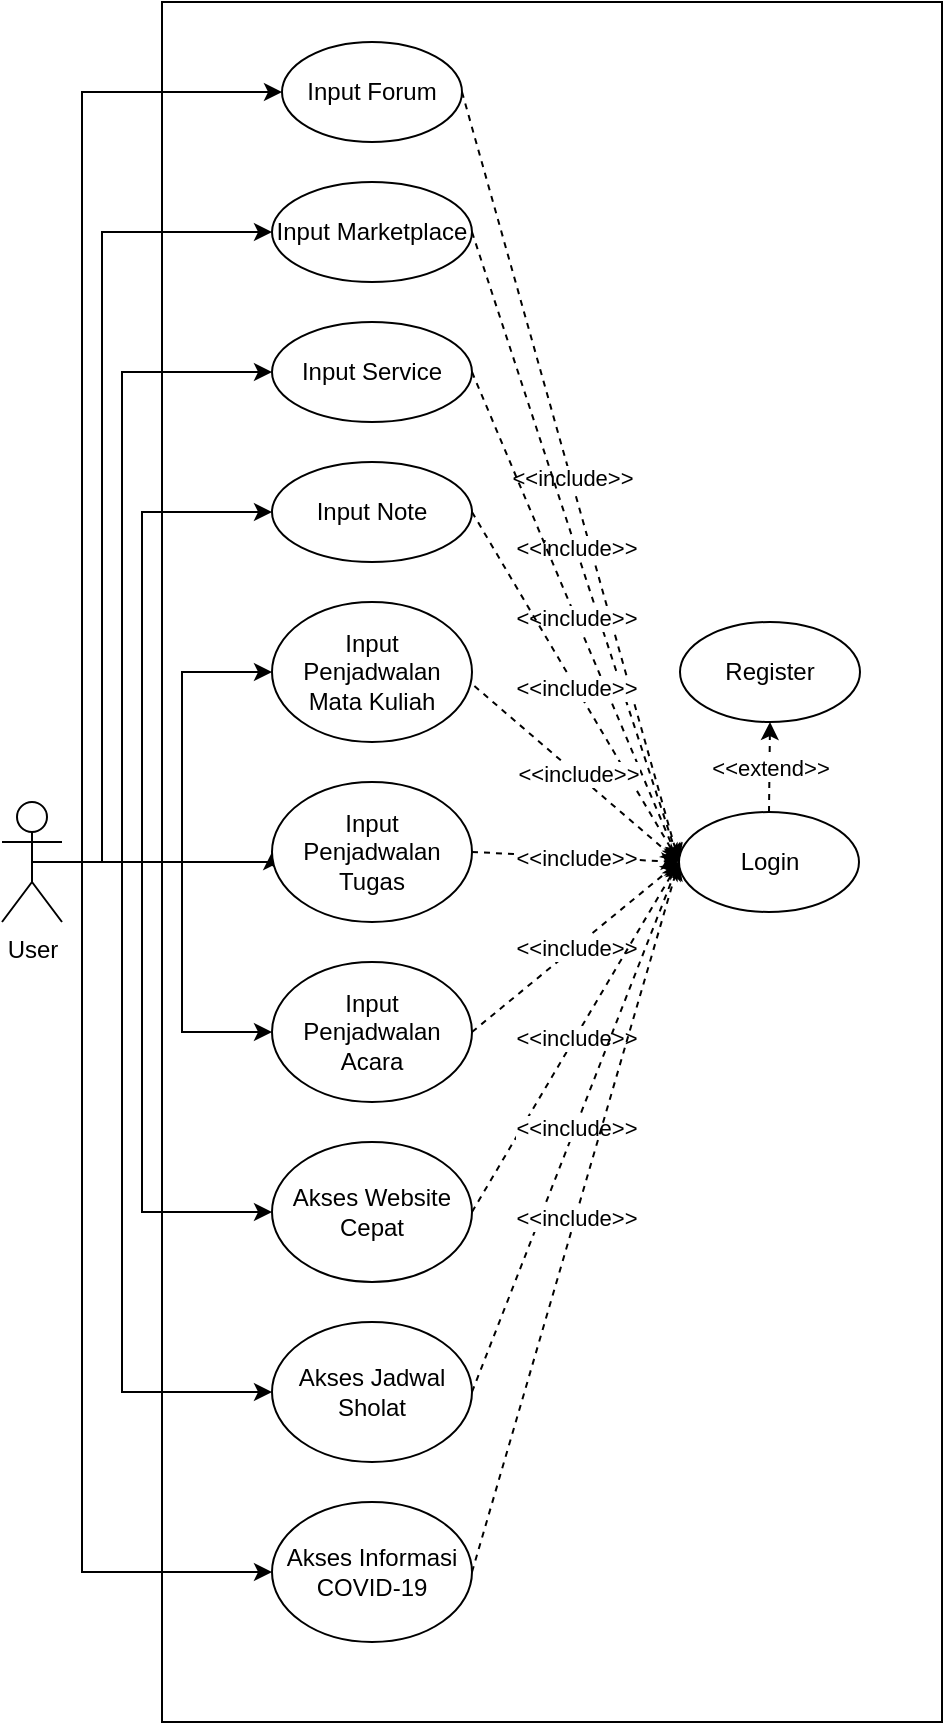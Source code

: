 <mxfile version="18.0.7" type="github">
  <diagram id="cuidMUGQnFR46_Ln-Nmx" name="Page-1">
    <mxGraphModel dx="1014" dy="545" grid="1" gridSize="10" guides="1" tooltips="1" connect="1" arrows="1" fold="1" page="1" pageScale="1" pageWidth="827" pageHeight="1169" math="0" shadow="0">
      <root>
        <mxCell id="0" />
        <mxCell id="1" parent="0" />
        <mxCell id="_36r-6WEK6pU2JLspXlk-4" value="" style="rounded=0;whiteSpace=wrap;html=1;" vertex="1" parent="1">
          <mxGeometry x="110" y="40" width="390" height="860" as="geometry" />
        </mxCell>
        <mxCell id="_36r-6WEK6pU2JLspXlk-15" style="edgeStyle=orthogonalEdgeStyle;rounded=0;orthogonalLoop=1;jettySize=auto;html=1;exitX=0.5;exitY=0.5;exitDx=0;exitDy=0;exitPerimeter=0;entryX=0;entryY=0.5;entryDx=0;entryDy=0;" edge="1" parent="1" source="_36r-6WEK6pU2JLspXlk-1" target="_36r-6WEK6pU2JLspXlk-5">
          <mxGeometry relative="1" as="geometry">
            <Array as="points">
              <mxPoint x="70" y="470" />
              <mxPoint x="70" y="85" />
            </Array>
          </mxGeometry>
        </mxCell>
        <mxCell id="_36r-6WEK6pU2JLspXlk-16" style="edgeStyle=orthogonalEdgeStyle;rounded=0;orthogonalLoop=1;jettySize=auto;html=1;exitX=0.5;exitY=0.5;exitDx=0;exitDy=0;exitPerimeter=0;entryX=0;entryY=0.5;entryDx=0;entryDy=0;" edge="1" parent="1" source="_36r-6WEK6pU2JLspXlk-1" target="_36r-6WEK6pU2JLspXlk-6">
          <mxGeometry relative="1" as="geometry">
            <Array as="points">
              <mxPoint x="80" y="470" />
              <mxPoint x="80" y="155" />
            </Array>
          </mxGeometry>
        </mxCell>
        <mxCell id="_36r-6WEK6pU2JLspXlk-17" style="edgeStyle=orthogonalEdgeStyle;rounded=0;orthogonalLoop=1;jettySize=auto;html=1;exitX=0.5;exitY=0.5;exitDx=0;exitDy=0;exitPerimeter=0;entryX=0;entryY=0.5;entryDx=0;entryDy=0;" edge="1" parent="1" source="_36r-6WEK6pU2JLspXlk-1" target="_36r-6WEK6pU2JLspXlk-7">
          <mxGeometry relative="1" as="geometry">
            <Array as="points">
              <mxPoint x="90" y="470" />
              <mxPoint x="90" y="225" />
            </Array>
          </mxGeometry>
        </mxCell>
        <mxCell id="_36r-6WEK6pU2JLspXlk-18" style="edgeStyle=orthogonalEdgeStyle;rounded=0;orthogonalLoop=1;jettySize=auto;html=1;exitX=0.5;exitY=0.5;exitDx=0;exitDy=0;exitPerimeter=0;entryX=0;entryY=0.5;entryDx=0;entryDy=0;" edge="1" parent="1" source="_36r-6WEK6pU2JLspXlk-1" target="_36r-6WEK6pU2JLspXlk-8">
          <mxGeometry relative="1" as="geometry">
            <Array as="points">
              <mxPoint x="100" y="470" />
              <mxPoint x="100" y="295" />
            </Array>
          </mxGeometry>
        </mxCell>
        <mxCell id="_36r-6WEK6pU2JLspXlk-19" style="edgeStyle=orthogonalEdgeStyle;rounded=0;orthogonalLoop=1;jettySize=auto;html=1;exitX=0.5;exitY=0.5;exitDx=0;exitDy=0;exitPerimeter=0;entryX=0;entryY=0.5;entryDx=0;entryDy=0;" edge="1" parent="1" source="_36r-6WEK6pU2JLspXlk-1" target="_36r-6WEK6pU2JLspXlk-9">
          <mxGeometry relative="1" as="geometry">
            <Array as="points">
              <mxPoint x="120" y="470" />
              <mxPoint x="120" y="375" />
            </Array>
          </mxGeometry>
        </mxCell>
        <mxCell id="_36r-6WEK6pU2JLspXlk-20" style="edgeStyle=orthogonalEdgeStyle;rounded=0;orthogonalLoop=1;jettySize=auto;html=1;exitX=0.5;exitY=0.5;exitDx=0;exitDy=0;exitPerimeter=0;entryX=0;entryY=0.5;entryDx=0;entryDy=0;" edge="1" parent="1" source="_36r-6WEK6pU2JLspXlk-1" target="_36r-6WEK6pU2JLspXlk-10">
          <mxGeometry relative="1" as="geometry">
            <Array as="points">
              <mxPoint x="165" y="470" />
            </Array>
          </mxGeometry>
        </mxCell>
        <mxCell id="_36r-6WEK6pU2JLspXlk-21" style="edgeStyle=orthogonalEdgeStyle;rounded=0;orthogonalLoop=1;jettySize=auto;html=1;exitX=0.5;exitY=0.5;exitDx=0;exitDy=0;exitPerimeter=0;entryX=0;entryY=0.5;entryDx=0;entryDy=0;" edge="1" parent="1" source="_36r-6WEK6pU2JLspXlk-1" target="_36r-6WEK6pU2JLspXlk-11">
          <mxGeometry relative="1" as="geometry">
            <Array as="points">
              <mxPoint x="120" y="470" />
              <mxPoint x="120" y="555" />
            </Array>
          </mxGeometry>
        </mxCell>
        <mxCell id="_36r-6WEK6pU2JLspXlk-22" style="edgeStyle=orthogonalEdgeStyle;rounded=0;orthogonalLoop=1;jettySize=auto;html=1;exitX=0.5;exitY=0.5;exitDx=0;exitDy=0;exitPerimeter=0;entryX=0;entryY=0.5;entryDx=0;entryDy=0;" edge="1" parent="1" source="_36r-6WEK6pU2JLspXlk-1" target="_36r-6WEK6pU2JLspXlk-12">
          <mxGeometry relative="1" as="geometry">
            <Array as="points">
              <mxPoint x="100" y="470" />
              <mxPoint x="100" y="645" />
            </Array>
          </mxGeometry>
        </mxCell>
        <mxCell id="_36r-6WEK6pU2JLspXlk-23" style="edgeStyle=orthogonalEdgeStyle;rounded=0;orthogonalLoop=1;jettySize=auto;html=1;exitX=0.5;exitY=0.5;exitDx=0;exitDy=0;exitPerimeter=0;entryX=0;entryY=0.5;entryDx=0;entryDy=0;" edge="1" parent="1" source="_36r-6WEK6pU2JLspXlk-1" target="_36r-6WEK6pU2JLspXlk-13">
          <mxGeometry relative="1" as="geometry">
            <Array as="points">
              <mxPoint x="90" y="470" />
              <mxPoint x="90" y="735" />
            </Array>
          </mxGeometry>
        </mxCell>
        <mxCell id="_36r-6WEK6pU2JLspXlk-24" style="edgeStyle=orthogonalEdgeStyle;rounded=0;orthogonalLoop=1;jettySize=auto;html=1;exitX=0.5;exitY=0.5;exitDx=0;exitDy=0;exitPerimeter=0;entryX=0;entryY=0.5;entryDx=0;entryDy=0;" edge="1" parent="1" source="_36r-6WEK6pU2JLspXlk-1" target="_36r-6WEK6pU2JLspXlk-14">
          <mxGeometry relative="1" as="geometry">
            <Array as="points">
              <mxPoint x="70" y="470" />
              <mxPoint x="70" y="825" />
            </Array>
          </mxGeometry>
        </mxCell>
        <mxCell id="_36r-6WEK6pU2JLspXlk-1" value="User" style="shape=umlActor;verticalLabelPosition=bottom;verticalAlign=top;html=1;outlineConnect=0;" vertex="1" parent="1">
          <mxGeometry x="30" y="440" width="30" height="60" as="geometry" />
        </mxCell>
        <mxCell id="_36r-6WEK6pU2JLspXlk-5" value="Input Forum" style="ellipse;whiteSpace=wrap;html=1;" vertex="1" parent="1">
          <mxGeometry x="170" y="60" width="90" height="50" as="geometry" />
        </mxCell>
        <mxCell id="_36r-6WEK6pU2JLspXlk-6" value="Input Marketplace" style="ellipse;whiteSpace=wrap;html=1;" vertex="1" parent="1">
          <mxGeometry x="165" y="130" width="100" height="50" as="geometry" />
        </mxCell>
        <mxCell id="_36r-6WEK6pU2JLspXlk-7" value="Input Service" style="ellipse;whiteSpace=wrap;html=1;" vertex="1" parent="1">
          <mxGeometry x="165" y="200" width="100" height="50" as="geometry" />
        </mxCell>
        <mxCell id="_36r-6WEK6pU2JLspXlk-8" value="Input Note" style="ellipse;whiteSpace=wrap;html=1;" vertex="1" parent="1">
          <mxGeometry x="165" y="270" width="100" height="50" as="geometry" />
        </mxCell>
        <mxCell id="_36r-6WEK6pU2JLspXlk-9" value="Input Penjadwalan Mata Kuliah" style="ellipse;whiteSpace=wrap;html=1;" vertex="1" parent="1">
          <mxGeometry x="165" y="340" width="100" height="70" as="geometry" />
        </mxCell>
        <mxCell id="_36r-6WEK6pU2JLspXlk-10" value="Input Penjadwalan Tugas" style="ellipse;whiteSpace=wrap;html=1;" vertex="1" parent="1">
          <mxGeometry x="165" y="430" width="100" height="70" as="geometry" />
        </mxCell>
        <mxCell id="_36r-6WEK6pU2JLspXlk-11" value="Input Penjadwalan Acara" style="ellipse;whiteSpace=wrap;html=1;" vertex="1" parent="1">
          <mxGeometry x="165" y="520" width="100" height="70" as="geometry" />
        </mxCell>
        <mxCell id="_36r-6WEK6pU2JLspXlk-12" value="Akses Website Cepat" style="ellipse;whiteSpace=wrap;html=1;" vertex="1" parent="1">
          <mxGeometry x="165" y="610" width="100" height="70" as="geometry" />
        </mxCell>
        <mxCell id="_36r-6WEK6pU2JLspXlk-13" value="Akses Jadwal Sholat" style="ellipse;whiteSpace=wrap;html=1;" vertex="1" parent="1">
          <mxGeometry x="165" y="700" width="100" height="70" as="geometry" />
        </mxCell>
        <mxCell id="_36r-6WEK6pU2JLspXlk-14" value="Akses Informasi COVID-19" style="ellipse;whiteSpace=wrap;html=1;" vertex="1" parent="1">
          <mxGeometry x="165" y="790" width="100" height="70" as="geometry" />
        </mxCell>
        <mxCell id="_36r-6WEK6pU2JLspXlk-25" value="Login" style="ellipse;whiteSpace=wrap;html=1;" vertex="1" parent="1">
          <mxGeometry x="368.5" y="445" width="90" height="50" as="geometry" />
        </mxCell>
        <mxCell id="_36r-6WEK6pU2JLspXlk-34" value="" style="endArrow=classic;html=1;rounded=0;dashed=1;exitX=1;exitY=0.5;exitDx=0;exitDy=0;entryX=0;entryY=0.5;entryDx=0;entryDy=0;" edge="1" parent="1" source="_36r-6WEK6pU2JLspXlk-5" target="_36r-6WEK6pU2JLspXlk-25">
          <mxGeometry relative="1" as="geometry">
            <mxPoint x="260" y="80" as="sourcePoint" />
            <mxPoint x="360" y="80" as="targetPoint" />
          </mxGeometry>
        </mxCell>
        <mxCell id="_36r-6WEK6pU2JLspXlk-35" value="&amp;lt;&amp;lt;include&amp;gt;&amp;gt;" style="edgeLabel;resizable=0;html=1;align=center;verticalAlign=middle;" connectable="0" vertex="1" parent="_36r-6WEK6pU2JLspXlk-34">
          <mxGeometry relative="1" as="geometry" />
        </mxCell>
        <mxCell id="_36r-6WEK6pU2JLspXlk-36" value="" style="endArrow=classic;html=1;rounded=0;dashed=1;exitX=1;exitY=0.5;exitDx=0;exitDy=0;entryX=0;entryY=0.5;entryDx=0;entryDy=0;" edge="1" parent="1" source="_36r-6WEK6pU2JLspXlk-6" target="_36r-6WEK6pU2JLspXlk-25">
          <mxGeometry relative="1" as="geometry">
            <mxPoint x="265" y="154.58" as="sourcePoint" />
            <mxPoint x="375" y="154.58" as="targetPoint" />
          </mxGeometry>
        </mxCell>
        <mxCell id="_36r-6WEK6pU2JLspXlk-37" value="&amp;lt;&amp;lt;include&amp;gt;&amp;gt;" style="edgeLabel;resizable=0;html=1;align=center;verticalAlign=middle;" connectable="0" vertex="1" parent="_36r-6WEK6pU2JLspXlk-36">
          <mxGeometry relative="1" as="geometry" />
        </mxCell>
        <mxCell id="_36r-6WEK6pU2JLspXlk-38" value="" style="endArrow=classic;html=1;rounded=0;dashed=1;exitX=1;exitY=0.5;exitDx=0;exitDy=0;entryX=0;entryY=0.5;entryDx=0;entryDy=0;" edge="1" parent="1" source="_36r-6WEK6pU2JLspXlk-7" target="_36r-6WEK6pU2JLspXlk-25">
          <mxGeometry relative="1" as="geometry">
            <mxPoint x="275" y="165" as="sourcePoint" />
            <mxPoint x="380" y="95" as="targetPoint" />
          </mxGeometry>
        </mxCell>
        <mxCell id="_36r-6WEK6pU2JLspXlk-39" value="&amp;lt;&amp;lt;include&amp;gt;&amp;gt;" style="edgeLabel;resizable=0;html=1;align=center;verticalAlign=middle;" connectable="0" vertex="1" parent="_36r-6WEK6pU2JLspXlk-38">
          <mxGeometry relative="1" as="geometry" />
        </mxCell>
        <mxCell id="_36r-6WEK6pU2JLspXlk-40" value="" style="endArrow=classic;html=1;rounded=0;dashed=1;exitX=1;exitY=0.5;exitDx=0;exitDy=0;entryX=0;entryY=0.5;entryDx=0;entryDy=0;" edge="1" parent="1" source="_36r-6WEK6pU2JLspXlk-8" target="_36r-6WEK6pU2JLspXlk-25">
          <mxGeometry relative="1" as="geometry">
            <mxPoint x="275" y="235" as="sourcePoint" />
            <mxPoint x="380" y="95" as="targetPoint" />
          </mxGeometry>
        </mxCell>
        <mxCell id="_36r-6WEK6pU2JLspXlk-41" value="&amp;lt;&amp;lt;include&amp;gt;&amp;gt;" style="edgeLabel;resizable=0;html=1;align=center;verticalAlign=middle;" connectable="0" vertex="1" parent="_36r-6WEK6pU2JLspXlk-40">
          <mxGeometry relative="1" as="geometry" />
        </mxCell>
        <mxCell id="_36r-6WEK6pU2JLspXlk-42" value="" style="endArrow=classic;html=1;rounded=0;dashed=1;exitX=1.012;exitY=0.6;exitDx=0;exitDy=0;entryX=0;entryY=0.5;entryDx=0;entryDy=0;exitPerimeter=0;" edge="1" parent="1" source="_36r-6WEK6pU2JLspXlk-9" target="_36r-6WEK6pU2JLspXlk-25">
          <mxGeometry relative="1" as="geometry">
            <mxPoint x="275" y="305" as="sourcePoint" />
            <mxPoint x="380" y="95" as="targetPoint" />
          </mxGeometry>
        </mxCell>
        <mxCell id="_36r-6WEK6pU2JLspXlk-43" value="&amp;lt;&amp;lt;include&amp;gt;&amp;gt;" style="edgeLabel;resizable=0;html=1;align=center;verticalAlign=middle;" connectable="0" vertex="1" parent="_36r-6WEK6pU2JLspXlk-42">
          <mxGeometry relative="1" as="geometry" />
        </mxCell>
        <mxCell id="_36r-6WEK6pU2JLspXlk-44" value="" style="endArrow=classic;html=1;rounded=0;dashed=1;exitX=1;exitY=0.5;exitDx=0;exitDy=0;entryX=0;entryY=0.5;entryDx=0;entryDy=0;" edge="1" parent="1" source="_36r-6WEK6pU2JLspXlk-10" target="_36r-6WEK6pU2JLspXlk-25">
          <mxGeometry relative="1" as="geometry">
            <mxPoint x="276.2" y="392.0" as="sourcePoint" />
            <mxPoint x="390" y="105" as="targetPoint" />
          </mxGeometry>
        </mxCell>
        <mxCell id="_36r-6WEK6pU2JLspXlk-45" value="&amp;lt;&amp;lt;include&amp;gt;&amp;gt;" style="edgeLabel;resizable=0;html=1;align=center;verticalAlign=middle;" connectable="0" vertex="1" parent="_36r-6WEK6pU2JLspXlk-44">
          <mxGeometry relative="1" as="geometry" />
        </mxCell>
        <mxCell id="_36r-6WEK6pU2JLspXlk-46" value="" style="endArrow=classic;html=1;rounded=0;dashed=1;exitX=1;exitY=0.5;exitDx=0;exitDy=0;entryX=0;entryY=0.5;entryDx=0;entryDy=0;" edge="1" parent="1" source="_36r-6WEK6pU2JLspXlk-11" target="_36r-6WEK6pU2JLspXlk-25">
          <mxGeometry relative="1" as="geometry">
            <mxPoint x="275.0" y="475" as="sourcePoint" />
            <mxPoint x="400" y="115" as="targetPoint" />
          </mxGeometry>
        </mxCell>
        <mxCell id="_36r-6WEK6pU2JLspXlk-47" value="&amp;lt;&amp;lt;include&amp;gt;&amp;gt;" style="edgeLabel;resizable=0;html=1;align=center;verticalAlign=middle;" connectable="0" vertex="1" parent="_36r-6WEK6pU2JLspXlk-46">
          <mxGeometry relative="1" as="geometry" />
        </mxCell>
        <mxCell id="_36r-6WEK6pU2JLspXlk-48" value="" style="endArrow=classic;html=1;rounded=0;dashed=1;exitX=1;exitY=0.5;exitDx=0;exitDy=0;entryX=0;entryY=0.5;entryDx=0;entryDy=0;" edge="1" parent="1" source="_36r-6WEK6pU2JLspXlk-12" target="_36r-6WEK6pU2JLspXlk-25">
          <mxGeometry relative="1" as="geometry">
            <mxPoint x="275.0" y="565" as="sourcePoint" />
            <mxPoint x="410" y="125" as="targetPoint" />
          </mxGeometry>
        </mxCell>
        <mxCell id="_36r-6WEK6pU2JLspXlk-49" value="&amp;lt;&amp;lt;include&amp;gt;&amp;gt;" style="edgeLabel;resizable=0;html=1;align=center;verticalAlign=middle;" connectable="0" vertex="1" parent="_36r-6WEK6pU2JLspXlk-48">
          <mxGeometry relative="1" as="geometry" />
        </mxCell>
        <mxCell id="_36r-6WEK6pU2JLspXlk-50" value="" style="endArrow=classic;html=1;rounded=0;dashed=1;exitX=1;exitY=0.5;exitDx=0;exitDy=0;entryX=0;entryY=0.5;entryDx=0;entryDy=0;" edge="1" parent="1" source="_36r-6WEK6pU2JLspXlk-13" target="_36r-6WEK6pU2JLspXlk-25">
          <mxGeometry relative="1" as="geometry">
            <mxPoint x="275.0" y="655" as="sourcePoint" />
            <mxPoint x="420" y="135" as="targetPoint" />
          </mxGeometry>
        </mxCell>
        <mxCell id="_36r-6WEK6pU2JLspXlk-51" value="&amp;lt;&amp;lt;include&amp;gt;&amp;gt;" style="edgeLabel;resizable=0;html=1;align=center;verticalAlign=middle;" connectable="0" vertex="1" parent="_36r-6WEK6pU2JLspXlk-50">
          <mxGeometry relative="1" as="geometry" />
        </mxCell>
        <mxCell id="_36r-6WEK6pU2JLspXlk-52" value="" style="endArrow=classic;html=1;rounded=0;dashed=1;exitX=1;exitY=0.5;exitDx=0;exitDy=0;entryX=0;entryY=0.5;entryDx=0;entryDy=0;" edge="1" parent="1" source="_36r-6WEK6pU2JLspXlk-14" target="_36r-6WEK6pU2JLspXlk-25">
          <mxGeometry relative="1" as="geometry">
            <mxPoint x="275.0" y="745" as="sourcePoint" />
            <mxPoint x="430" y="145" as="targetPoint" />
          </mxGeometry>
        </mxCell>
        <mxCell id="_36r-6WEK6pU2JLspXlk-53" value="&amp;lt;&amp;lt;include&amp;gt;&amp;gt;" style="edgeLabel;resizable=0;html=1;align=center;verticalAlign=middle;" connectable="0" vertex="1" parent="_36r-6WEK6pU2JLspXlk-52">
          <mxGeometry relative="1" as="geometry" />
        </mxCell>
        <mxCell id="_36r-6WEK6pU2JLspXlk-54" value="Register" style="ellipse;whiteSpace=wrap;html=1;" vertex="1" parent="1">
          <mxGeometry x="369" y="350" width="90" height="50" as="geometry" />
        </mxCell>
        <mxCell id="_36r-6WEK6pU2JLspXlk-55" value="" style="endArrow=classic;html=1;rounded=0;dashed=1;exitX=0.5;exitY=0;exitDx=0;exitDy=0;entryX=0.5;entryY=1;entryDx=0;entryDy=0;" edge="1" parent="1" source="_36r-6WEK6pU2JLspXlk-25" target="_36r-6WEK6pU2JLspXlk-54">
          <mxGeometry relative="1" as="geometry">
            <mxPoint x="270.0" y="95.0" as="sourcePoint" />
            <mxPoint x="378.5" y="480" as="targetPoint" />
          </mxGeometry>
        </mxCell>
        <mxCell id="_36r-6WEK6pU2JLspXlk-56" value="&amp;lt;&amp;lt;extend&amp;gt;&amp;gt;" style="edgeLabel;resizable=0;html=1;align=center;verticalAlign=middle;" connectable="0" vertex="1" parent="_36r-6WEK6pU2JLspXlk-55">
          <mxGeometry relative="1" as="geometry" />
        </mxCell>
      </root>
    </mxGraphModel>
  </diagram>
</mxfile>
